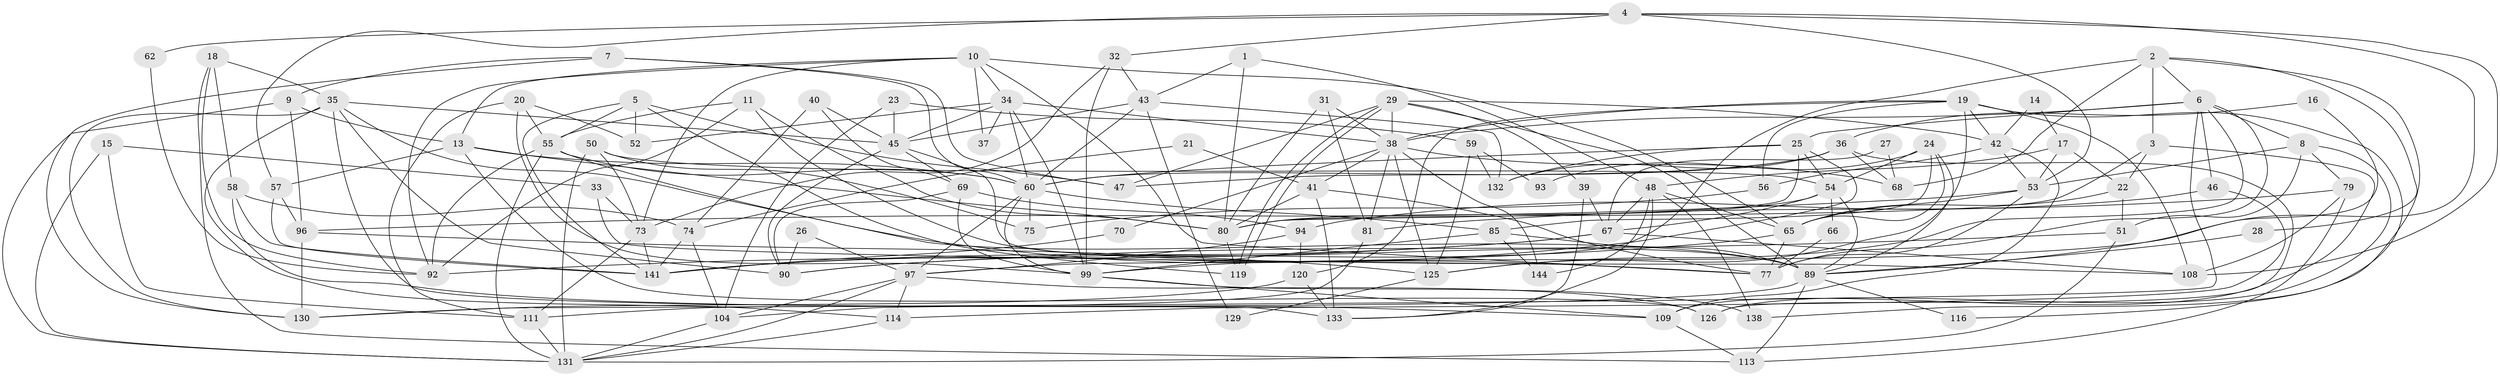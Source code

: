 // Generated by graph-tools (version 1.1) at 2025/52/02/27/25 19:52:02]
// undirected, 98 vertices, 239 edges
graph export_dot {
graph [start="1"]
  node [color=gray90,style=filled];
  1;
  2 [super="+88"];
  3 [super="+135"];
  4 [super="+122"];
  5 [super="+64"];
  6 [super="+12"];
  7;
  8;
  9;
  10 [super="+72"];
  11 [super="+105"];
  13;
  14;
  15;
  16;
  17;
  18 [super="+44"];
  19 [super="+78"];
  20 [super="+61"];
  21;
  22 [super="+71"];
  23 [super="+30"];
  24 [super="+118"];
  25;
  26;
  27;
  28;
  29 [super="+49"];
  31;
  32;
  33;
  34 [super="+103"];
  35 [super="+76"];
  36 [super="+107"];
  37;
  38 [super="+112"];
  39;
  40;
  41 [super="+84"];
  42 [super="+127"];
  43 [super="+98"];
  45 [super="+121"];
  46;
  47 [super="+143"];
  48 [super="+83"];
  50;
  51;
  52;
  53 [super="+110"];
  54 [super="+123"];
  55 [super="+63"];
  56;
  57;
  58;
  59;
  60 [super="+86"];
  62;
  65 [super="+100"];
  66;
  67 [super="+115"];
  68;
  69 [super="+139"];
  70;
  73 [super="+91"];
  74 [super="+95"];
  75;
  77 [super="+117"];
  79 [super="+87"];
  80 [super="+82"];
  81 [super="+128"];
  85;
  89 [super="+106"];
  90 [super="+137"];
  92 [super="+124"];
  93;
  94;
  96;
  97 [super="+102"];
  99 [super="+101"];
  104;
  108;
  109;
  111;
  113 [super="+145"];
  114;
  116;
  119;
  120;
  125 [super="+136"];
  126;
  129;
  130;
  131 [super="+140"];
  132;
  133 [super="+134"];
  138;
  141 [super="+142"];
  144;
  1 -- 43;
  1 -- 48;
  1 -- 80;
  2 -- 138;
  2 -- 68;
  2 -- 97;
  2 -- 28;
  2 -- 6;
  2 -- 3 [weight=2];
  3 -- 80;
  3 -- 22 [weight=2];
  3 -- 109;
  4 -- 57;
  4 -- 32;
  4 -- 62;
  4 -- 108;
  4 -- 53;
  4 -- 99;
  5 -- 55;
  5 -- 52;
  5 -- 119;
  5 -- 141;
  5 -- 47;
  6 -- 8;
  6 -- 46;
  6 -- 25;
  6 -- 38;
  6 -- 130;
  6 -- 77;
  6 -- 125;
  7 -- 130;
  7 -- 9;
  7 -- 47;
  7 -- 60;
  8 -- 126;
  8 -- 51;
  8 -- 79;
  8 -- 53;
  9 -- 13;
  9 -- 96;
  9 -- 131;
  10 -- 34;
  10 -- 73;
  10 -- 37;
  10 -- 77;
  10 -- 92;
  10 -- 13;
  10 -- 65;
  11 -- 55;
  11 -- 80;
  11 -- 89;
  11 -- 92;
  13 -- 57;
  13 -- 126;
  13 -- 80;
  13 -- 60;
  14 -- 17;
  14 -- 42;
  15 -- 131;
  15 -- 111;
  15 -- 33;
  16 -- 89;
  16 -- 36;
  17 -- 22;
  17 -- 48;
  17 -- 53;
  18 -- 35;
  18 -- 92;
  18 -- 58;
  18 -- 113;
  19 -- 120;
  19 -- 125;
  19 -- 116;
  19 -- 56;
  19 -- 42;
  19 -- 108;
  19 -- 38;
  20 -- 52;
  20 -- 99;
  20 -- 111;
  20 -- 55;
  21 -- 74;
  21 -- 41;
  22 -- 65;
  22 -- 51;
  23 -- 104;
  23 -- 45;
  23 -- 59;
  24 -- 85;
  24 -- 54;
  24 -- 89;
  24 -- 93;
  24 -- 65;
  25 -- 54;
  25 -- 80;
  25 -- 132;
  25 -- 141;
  25 -- 60;
  26 -- 97;
  26 -- 90;
  27 -- 68;
  27 -- 67;
  28 -- 89;
  29 -- 38;
  29 -- 119;
  29 -- 119;
  29 -- 39;
  29 -- 89;
  29 -- 42;
  29 -- 47;
  31 -- 80;
  31 -- 38;
  31 -- 81;
  32 -- 99;
  32 -- 73;
  32 -- 43;
  33 -- 73;
  33 -- 77;
  34 -- 52;
  34 -- 45;
  34 -- 99;
  34 -- 37;
  34 -- 38;
  34 -- 60;
  35 -- 45;
  35 -- 89;
  35 -- 133;
  35 -- 130;
  35 -- 90;
  35 -- 114;
  36 -- 132;
  36 -- 60;
  36 -- 68;
  36 -- 126;
  36 -- 47;
  38 -- 41;
  38 -- 81;
  38 -- 125;
  38 -- 144;
  38 -- 68;
  38 -- 70;
  39 -- 133;
  39 -- 67;
  40 -- 45;
  40 -- 74;
  40 -- 69;
  41 -- 77;
  41 -- 80;
  41 -- 133;
  42 -- 56;
  42 -- 53;
  42 -- 109;
  43 -- 132;
  43 -- 45;
  43 -- 60;
  43 -- 129;
  45 -- 108;
  45 -- 90;
  45 -- 69;
  46 -- 94;
  46 -- 114;
  48 -- 144;
  48 -- 133;
  48 -- 65;
  48 -- 67;
  48 -- 138;
  50 -- 131;
  50 -- 54;
  50 -- 73;
  50 -- 75;
  51 -- 131;
  51 -- 90;
  53 -- 96;
  53 -- 65;
  53 -- 77;
  54 -- 80;
  54 -- 66;
  54 -- 89;
  54 -- 67;
  55 -- 77;
  55 -- 131;
  55 -- 60;
  55 -- 92;
  56 -- 75;
  57 -- 96;
  57 -- 141;
  58 -- 109;
  58 -- 74;
  58 -- 141;
  59 -- 132;
  59 -- 93;
  59 -- 125;
  60 -- 99;
  60 -- 75;
  60 -- 97;
  60 -- 85;
  62 -- 92;
  65 -- 77;
  65 -- 90;
  66 -- 77;
  67 -- 108;
  67 -- 92;
  67 -- 141;
  69 -- 99;
  69 -- 94;
  69 -- 90;
  70 -- 141;
  73 -- 111;
  73 -- 141;
  74 -- 104;
  74 -- 141;
  79 -- 108;
  79 -- 81;
  79 -- 113;
  80 -- 119;
  81 -- 104;
  85 -- 89;
  85 -- 144;
  85 -- 99;
  89 -- 111;
  89 -- 116;
  89 -- 113;
  94 -- 97;
  94 -- 120;
  96 -- 130;
  96 -- 125;
  97 -- 104;
  97 -- 126;
  97 -- 114;
  97 -- 131;
  99 -- 138;
  99 -- 109;
  104 -- 131;
  109 -- 113;
  111 -- 131;
  114 -- 131;
  120 -- 130;
  120 -- 133;
  125 -- 129;
}

